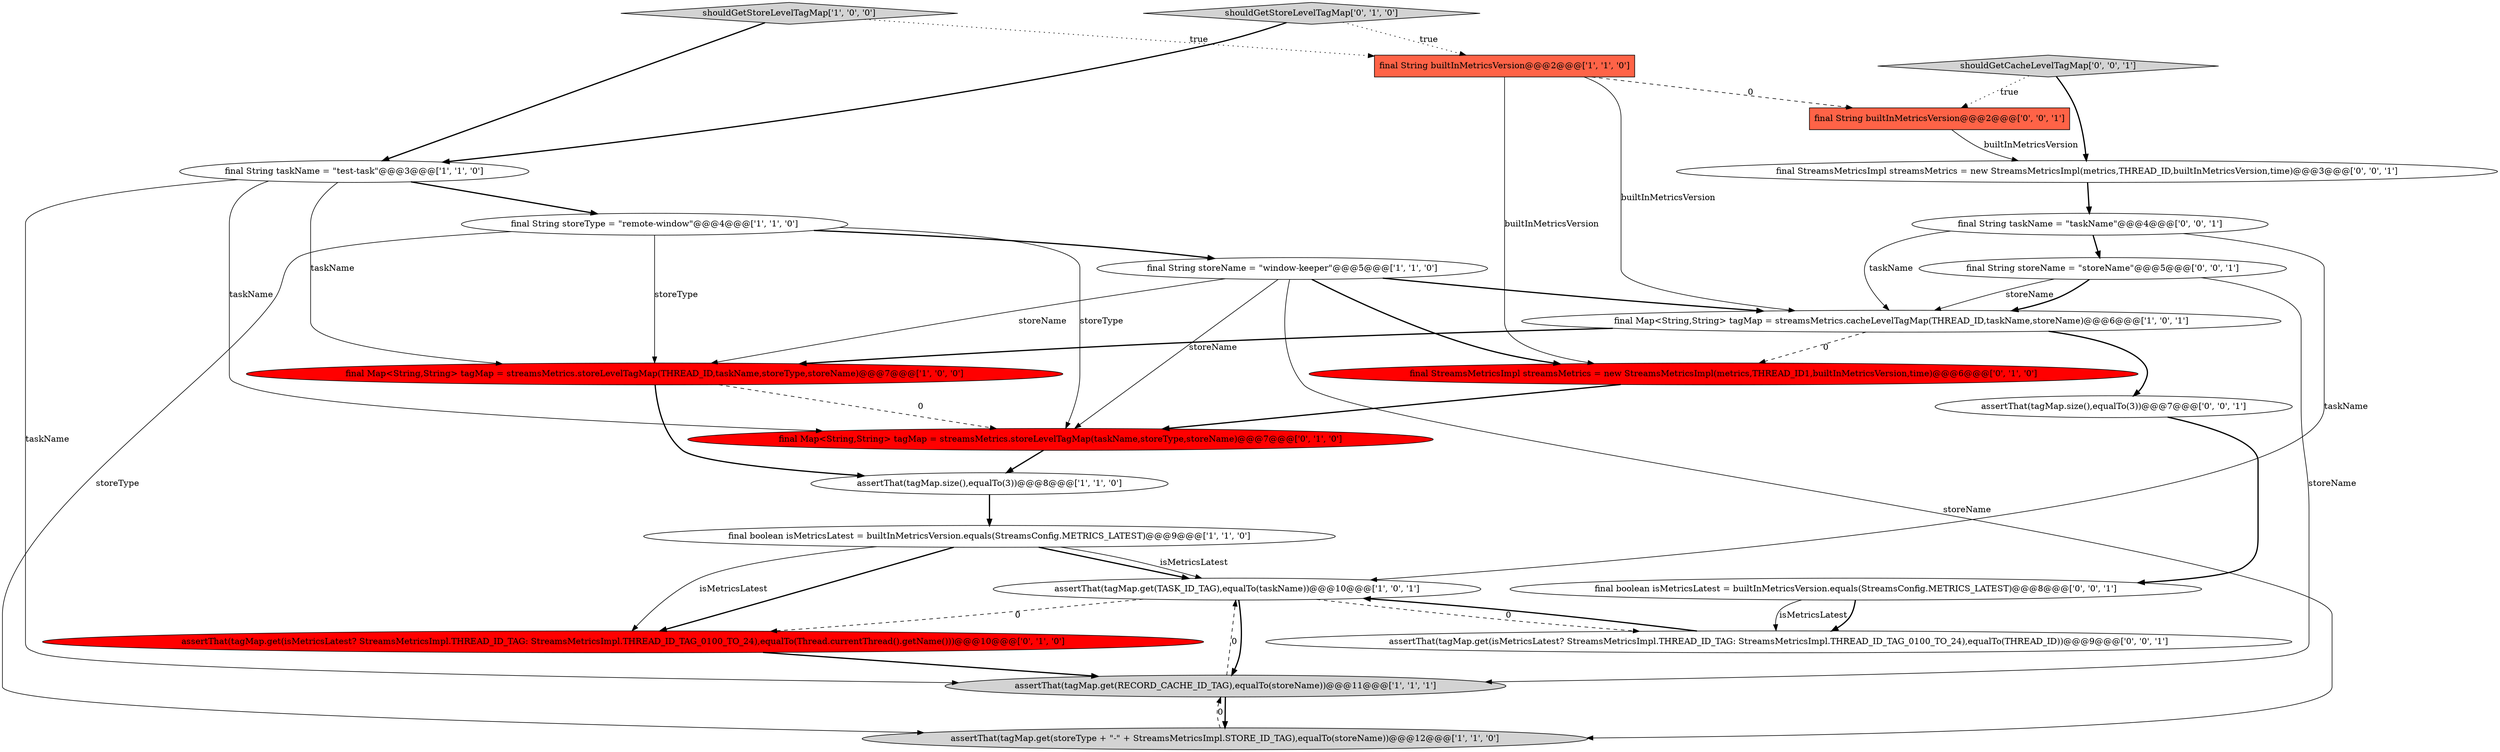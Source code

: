 digraph {
3 [style = filled, label = "shouldGetStoreLevelTagMap['1', '0', '0']", fillcolor = lightgray, shape = diamond image = "AAA0AAABBB1BBB"];
12 [style = filled, label = "final Map<String,String> tagMap = streamsMetrics.storeLevelTagMap(taskName,storeType,storeName)@@@7@@@['0', '1', '0']", fillcolor = red, shape = ellipse image = "AAA1AAABBB2BBB"];
17 [style = filled, label = "final String builtInMetricsVersion@@@2@@@['0', '0', '1']", fillcolor = tomato, shape = box image = "AAA0AAABBB3BBB"];
4 [style = filled, label = "assertThat(tagMap.get(TASK_ID_TAG),equalTo(taskName))@@@10@@@['1', '0', '1']", fillcolor = white, shape = ellipse image = "AAA0AAABBB1BBB"];
9 [style = filled, label = "final Map<String,String> tagMap = streamsMetrics.cacheLevelTagMap(THREAD_ID,taskName,storeName)@@@6@@@['1', '0', '1']", fillcolor = white, shape = ellipse image = "AAA0AAABBB1BBB"];
22 [style = filled, label = "assertThat(tagMap.size(),equalTo(3))@@@7@@@['0', '0', '1']", fillcolor = white, shape = ellipse image = "AAA0AAABBB3BBB"];
19 [style = filled, label = "final String taskName = \"taskName\"@@@4@@@['0', '0', '1']", fillcolor = white, shape = ellipse image = "AAA0AAABBB3BBB"];
23 [style = filled, label = "final String storeName = \"storeName\"@@@5@@@['0', '0', '1']", fillcolor = white, shape = ellipse image = "AAA0AAABBB3BBB"];
8 [style = filled, label = "final String taskName = \"test-task\"@@@3@@@['1', '1', '0']", fillcolor = white, shape = ellipse image = "AAA0AAABBB1BBB"];
14 [style = filled, label = "final StreamsMetricsImpl streamsMetrics = new StreamsMetricsImpl(metrics,THREAD_ID1,builtInMetricsVersion,time)@@@6@@@['0', '1', '0']", fillcolor = red, shape = ellipse image = "AAA1AAABBB2BBB"];
10 [style = filled, label = "final String storeType = \"remote-window\"@@@4@@@['1', '1', '0']", fillcolor = white, shape = ellipse image = "AAA0AAABBB1BBB"];
6 [style = filled, label = "final String storeName = \"window-keeper\"@@@5@@@['1', '1', '0']", fillcolor = white, shape = ellipse image = "AAA0AAABBB1BBB"];
11 [style = filled, label = "assertThat(tagMap.get(storeType + \"-\" + StreamsMetricsImpl.STORE_ID_TAG),equalTo(storeName))@@@12@@@['1', '1', '0']", fillcolor = lightgray, shape = ellipse image = "AAA0AAABBB1BBB"];
7 [style = filled, label = "final String builtInMetricsVersion@@@2@@@['1', '1', '0']", fillcolor = tomato, shape = box image = "AAA0AAABBB1BBB"];
20 [style = filled, label = "assertThat(tagMap.get(isMetricsLatest? StreamsMetricsImpl.THREAD_ID_TAG: StreamsMetricsImpl.THREAD_ID_TAG_0100_TO_24),equalTo(THREAD_ID))@@@9@@@['0', '0', '1']", fillcolor = white, shape = ellipse image = "AAA0AAABBB3BBB"];
0 [style = filled, label = "assertThat(tagMap.size(),equalTo(3))@@@8@@@['1', '1', '0']", fillcolor = white, shape = ellipse image = "AAA0AAABBB1BBB"];
1 [style = filled, label = "assertThat(tagMap.get(RECORD_CACHE_ID_TAG),equalTo(storeName))@@@11@@@['1', '1', '1']", fillcolor = lightgray, shape = ellipse image = "AAA0AAABBB1BBB"];
5 [style = filled, label = "final boolean isMetricsLatest = builtInMetricsVersion.equals(StreamsConfig.METRICS_LATEST)@@@9@@@['1', '1', '0']", fillcolor = white, shape = ellipse image = "AAA0AAABBB1BBB"];
18 [style = filled, label = "final StreamsMetricsImpl streamsMetrics = new StreamsMetricsImpl(metrics,THREAD_ID,builtInMetricsVersion,time)@@@3@@@['0', '0', '1']", fillcolor = white, shape = ellipse image = "AAA0AAABBB3BBB"];
21 [style = filled, label = "shouldGetCacheLevelTagMap['0', '0', '1']", fillcolor = lightgray, shape = diamond image = "AAA0AAABBB3BBB"];
15 [style = filled, label = "assertThat(tagMap.get(isMetricsLatest? StreamsMetricsImpl.THREAD_ID_TAG: StreamsMetricsImpl.THREAD_ID_TAG_0100_TO_24),equalTo(Thread.currentThread().getName()))@@@10@@@['0', '1', '0']", fillcolor = red, shape = ellipse image = "AAA1AAABBB2BBB"];
2 [style = filled, label = "final Map<String,String> tagMap = streamsMetrics.storeLevelTagMap(THREAD_ID,taskName,storeType,storeName)@@@7@@@['1', '0', '0']", fillcolor = red, shape = ellipse image = "AAA1AAABBB1BBB"];
13 [style = filled, label = "shouldGetStoreLevelTagMap['0', '1', '0']", fillcolor = lightgray, shape = diamond image = "AAA0AAABBB2BBB"];
16 [style = filled, label = "final boolean isMetricsLatest = builtInMetricsVersion.equals(StreamsConfig.METRICS_LATEST)@@@8@@@['0', '0', '1']", fillcolor = white, shape = ellipse image = "AAA0AAABBB3BBB"];
9->22 [style = bold, label=""];
8->10 [style = bold, label=""];
23->9 [style = solid, label="storeName"];
3->7 [style = dotted, label="true"];
23->1 [style = solid, label="storeName"];
8->1 [style = solid, label="taskName"];
9->2 [style = bold, label=""];
22->16 [style = bold, label=""];
7->17 [style = dashed, label="0"];
18->19 [style = bold, label=""];
1->4 [style = dashed, label="0"];
5->15 [style = bold, label=""];
21->17 [style = dotted, label="true"];
13->7 [style = dotted, label="true"];
12->0 [style = bold, label=""];
10->6 [style = bold, label=""];
21->18 [style = bold, label=""];
6->12 [style = solid, label="storeName"];
17->18 [style = solid, label="builtInMetricsVersion"];
1->11 [style = bold, label=""];
20->4 [style = bold, label=""];
6->14 [style = bold, label=""];
10->2 [style = solid, label="storeType"];
2->12 [style = dashed, label="0"];
2->0 [style = bold, label=""];
11->1 [style = dashed, label="0"];
9->14 [style = dashed, label="0"];
8->2 [style = solid, label="taskName"];
6->2 [style = solid, label="storeName"];
6->11 [style = solid, label="storeName"];
4->20 [style = dashed, label="0"];
7->9 [style = solid, label="builtInMetricsVersion"];
7->14 [style = solid, label="builtInMetricsVersion"];
3->8 [style = bold, label=""];
14->12 [style = bold, label=""];
5->4 [style = bold, label=""];
19->23 [style = bold, label=""];
4->15 [style = dashed, label="0"];
5->15 [style = solid, label="isMetricsLatest"];
10->12 [style = solid, label="storeType"];
19->9 [style = solid, label="taskName"];
4->1 [style = bold, label=""];
16->20 [style = solid, label="isMetricsLatest"];
5->4 [style = solid, label="isMetricsLatest"];
6->9 [style = bold, label=""];
13->8 [style = bold, label=""];
19->4 [style = solid, label="taskName"];
8->12 [style = solid, label="taskName"];
23->9 [style = bold, label=""];
16->20 [style = bold, label=""];
0->5 [style = bold, label=""];
10->11 [style = solid, label="storeType"];
15->1 [style = bold, label=""];
}
